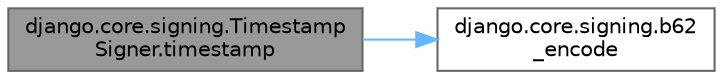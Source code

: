 digraph "django.core.signing.TimestampSigner.timestamp"
{
 // LATEX_PDF_SIZE
  bgcolor="transparent";
  edge [fontname=Helvetica,fontsize=10,labelfontname=Helvetica,labelfontsize=10];
  node [fontname=Helvetica,fontsize=10,shape=box,height=0.2,width=0.4];
  rankdir="LR";
  Node1 [id="Node000001",label="django.core.signing.Timestamp\lSigner.timestamp",height=0.2,width=0.4,color="gray40", fillcolor="grey60", style="filled", fontcolor="black",tooltip=" "];
  Node1 -> Node2 [id="edge1_Node000001_Node000002",color="steelblue1",style="solid",tooltip=" "];
  Node2 [id="Node000002",label="django.core.signing.b62\l_encode",height=0.2,width=0.4,color="grey40", fillcolor="white", style="filled",URL="$namespacedjango_1_1core_1_1signing.html#aa13ddba8fe60fe5b860e28312a9b4387",tooltip=" "];
}
